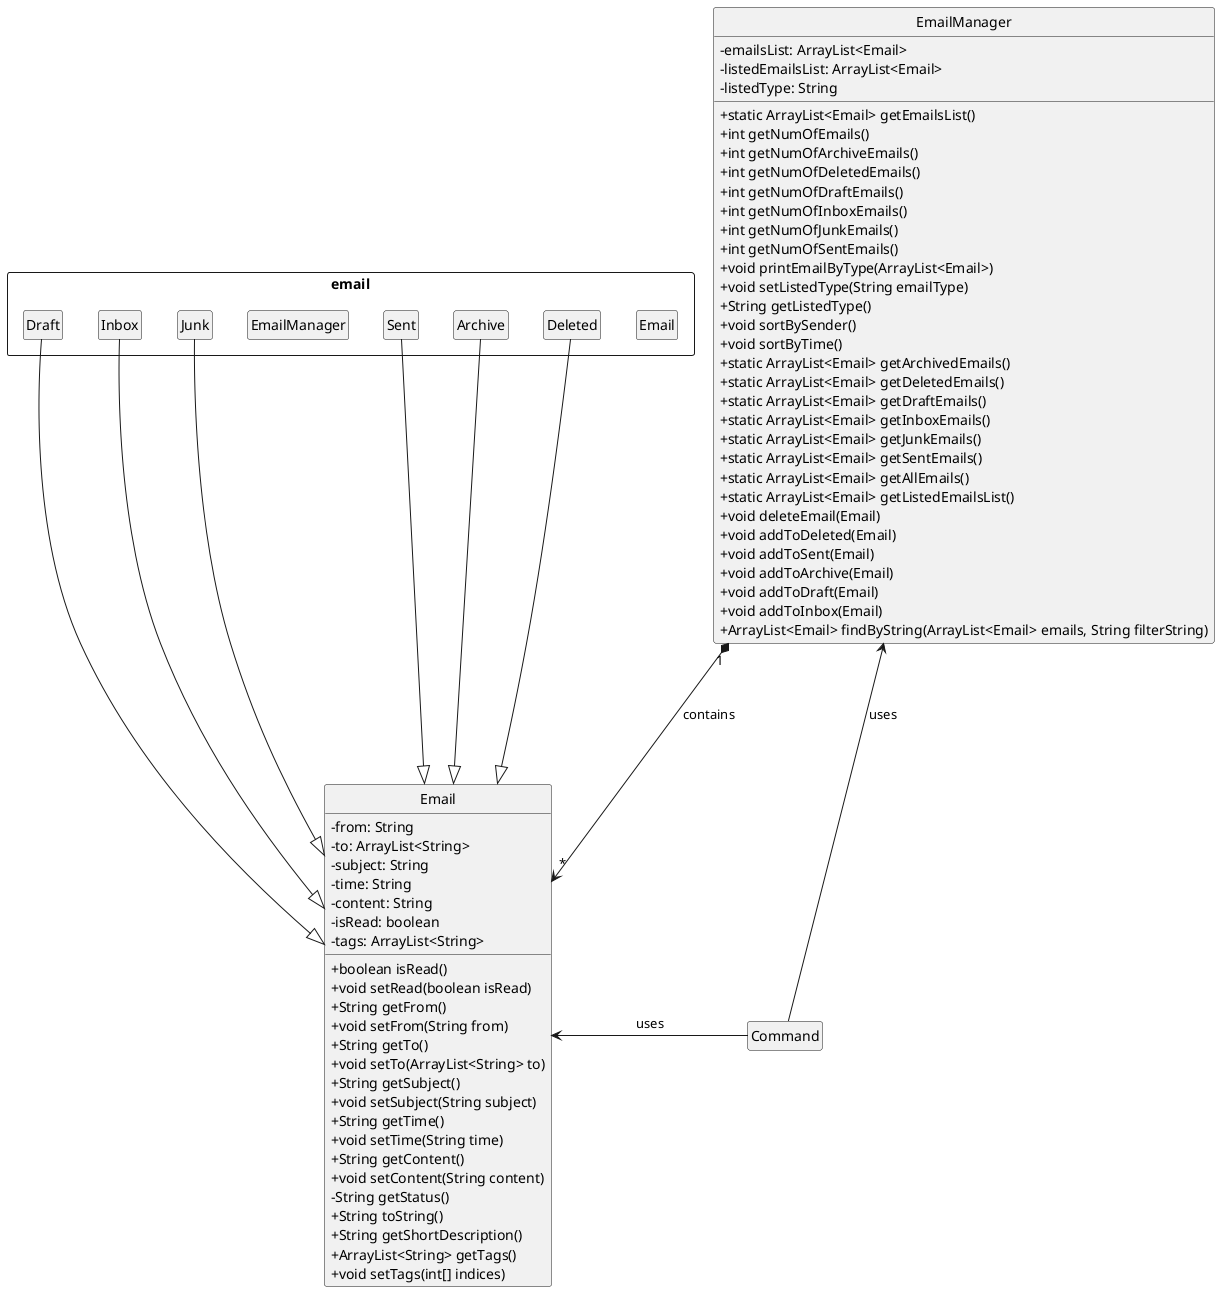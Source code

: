 @startuml
'https://plantuml.com/class-diagram

hide circle
hide empty members
skinparam classAttributeIconSize 0

package email <<Rectangle>>{
class Email
class Archive
class Deleted
class Draft
class EmailManager
class Inbox
class Junk
class Sent
}
class Command

class Email {
- from: String
- to: ArrayList<String>
- subject: String
- time: String
- content: String
- isRead: boolean
- tags: ArrayList<String>
+ boolean isRead()
+ void setRead(boolean isRead)
+ String getFrom()
+ void setFrom(String from)
+ String getTo()
+ void setTo(ArrayList<String> to)
+ String getSubject()
+ void setSubject(String subject)
+ String getTime()
+ void setTime(String time)
+ String getContent()
+ void setContent(String content)
- String getStatus()
+ String toString()
+ String getShortDescription()
+ ArrayList<String> getTags()
+ void setTags(int[] indices)
}

class EmailManager {
- emailsList: ArrayList<Email>
- listedEmailsList: ArrayList<Email>
- listedType: String
+ static ArrayList<Email> getEmailsList()
+ int getNumOfEmails()
+ int getNumOfArchiveEmails()
+ int getNumOfDeletedEmails()
+ int getNumOfDraftEmails()
+ int getNumOfInboxEmails()
+ int getNumOfJunkEmails()
+ int getNumOfSentEmails()
+ void printEmailByType(ArrayList<Email>)
+ void setListedType(String emailType)
+ String getListedType()
+ void sortBySender()
+ void sortByTime()
+ static ArrayList<Email> getArchivedEmails()
+ static ArrayList<Email> getDeletedEmails()
+ static ArrayList<Email> getDraftEmails()
+ static ArrayList<Email> getInboxEmails()
+ static ArrayList<Email> getJunkEmails()
+ static ArrayList<Email> getSentEmails()
+ static ArrayList<Email> getAllEmails()
+ static ArrayList<Email> getListedEmailsList()
+ void deleteEmail(Email)
+ void addToDeleted(Email)
+ void addToSent(Email)
+ void addToArchive(Email)
+ void addToDraft(Email)
+ void addToInbox(Email)
+ ArrayList<Email> findByString(ArrayList<Email> emails, String filterString)

}

Archive ---|> Email
Deleted ---|> Email
Draft ---|> Email
Inbox ---|> Email
Junk ---|> Email
Sent ---|> Email
EmailManager "1" *---> "*" Email: contains
Command --left-> Email: uses
Command --left-> EmailManager: uses

@enduml